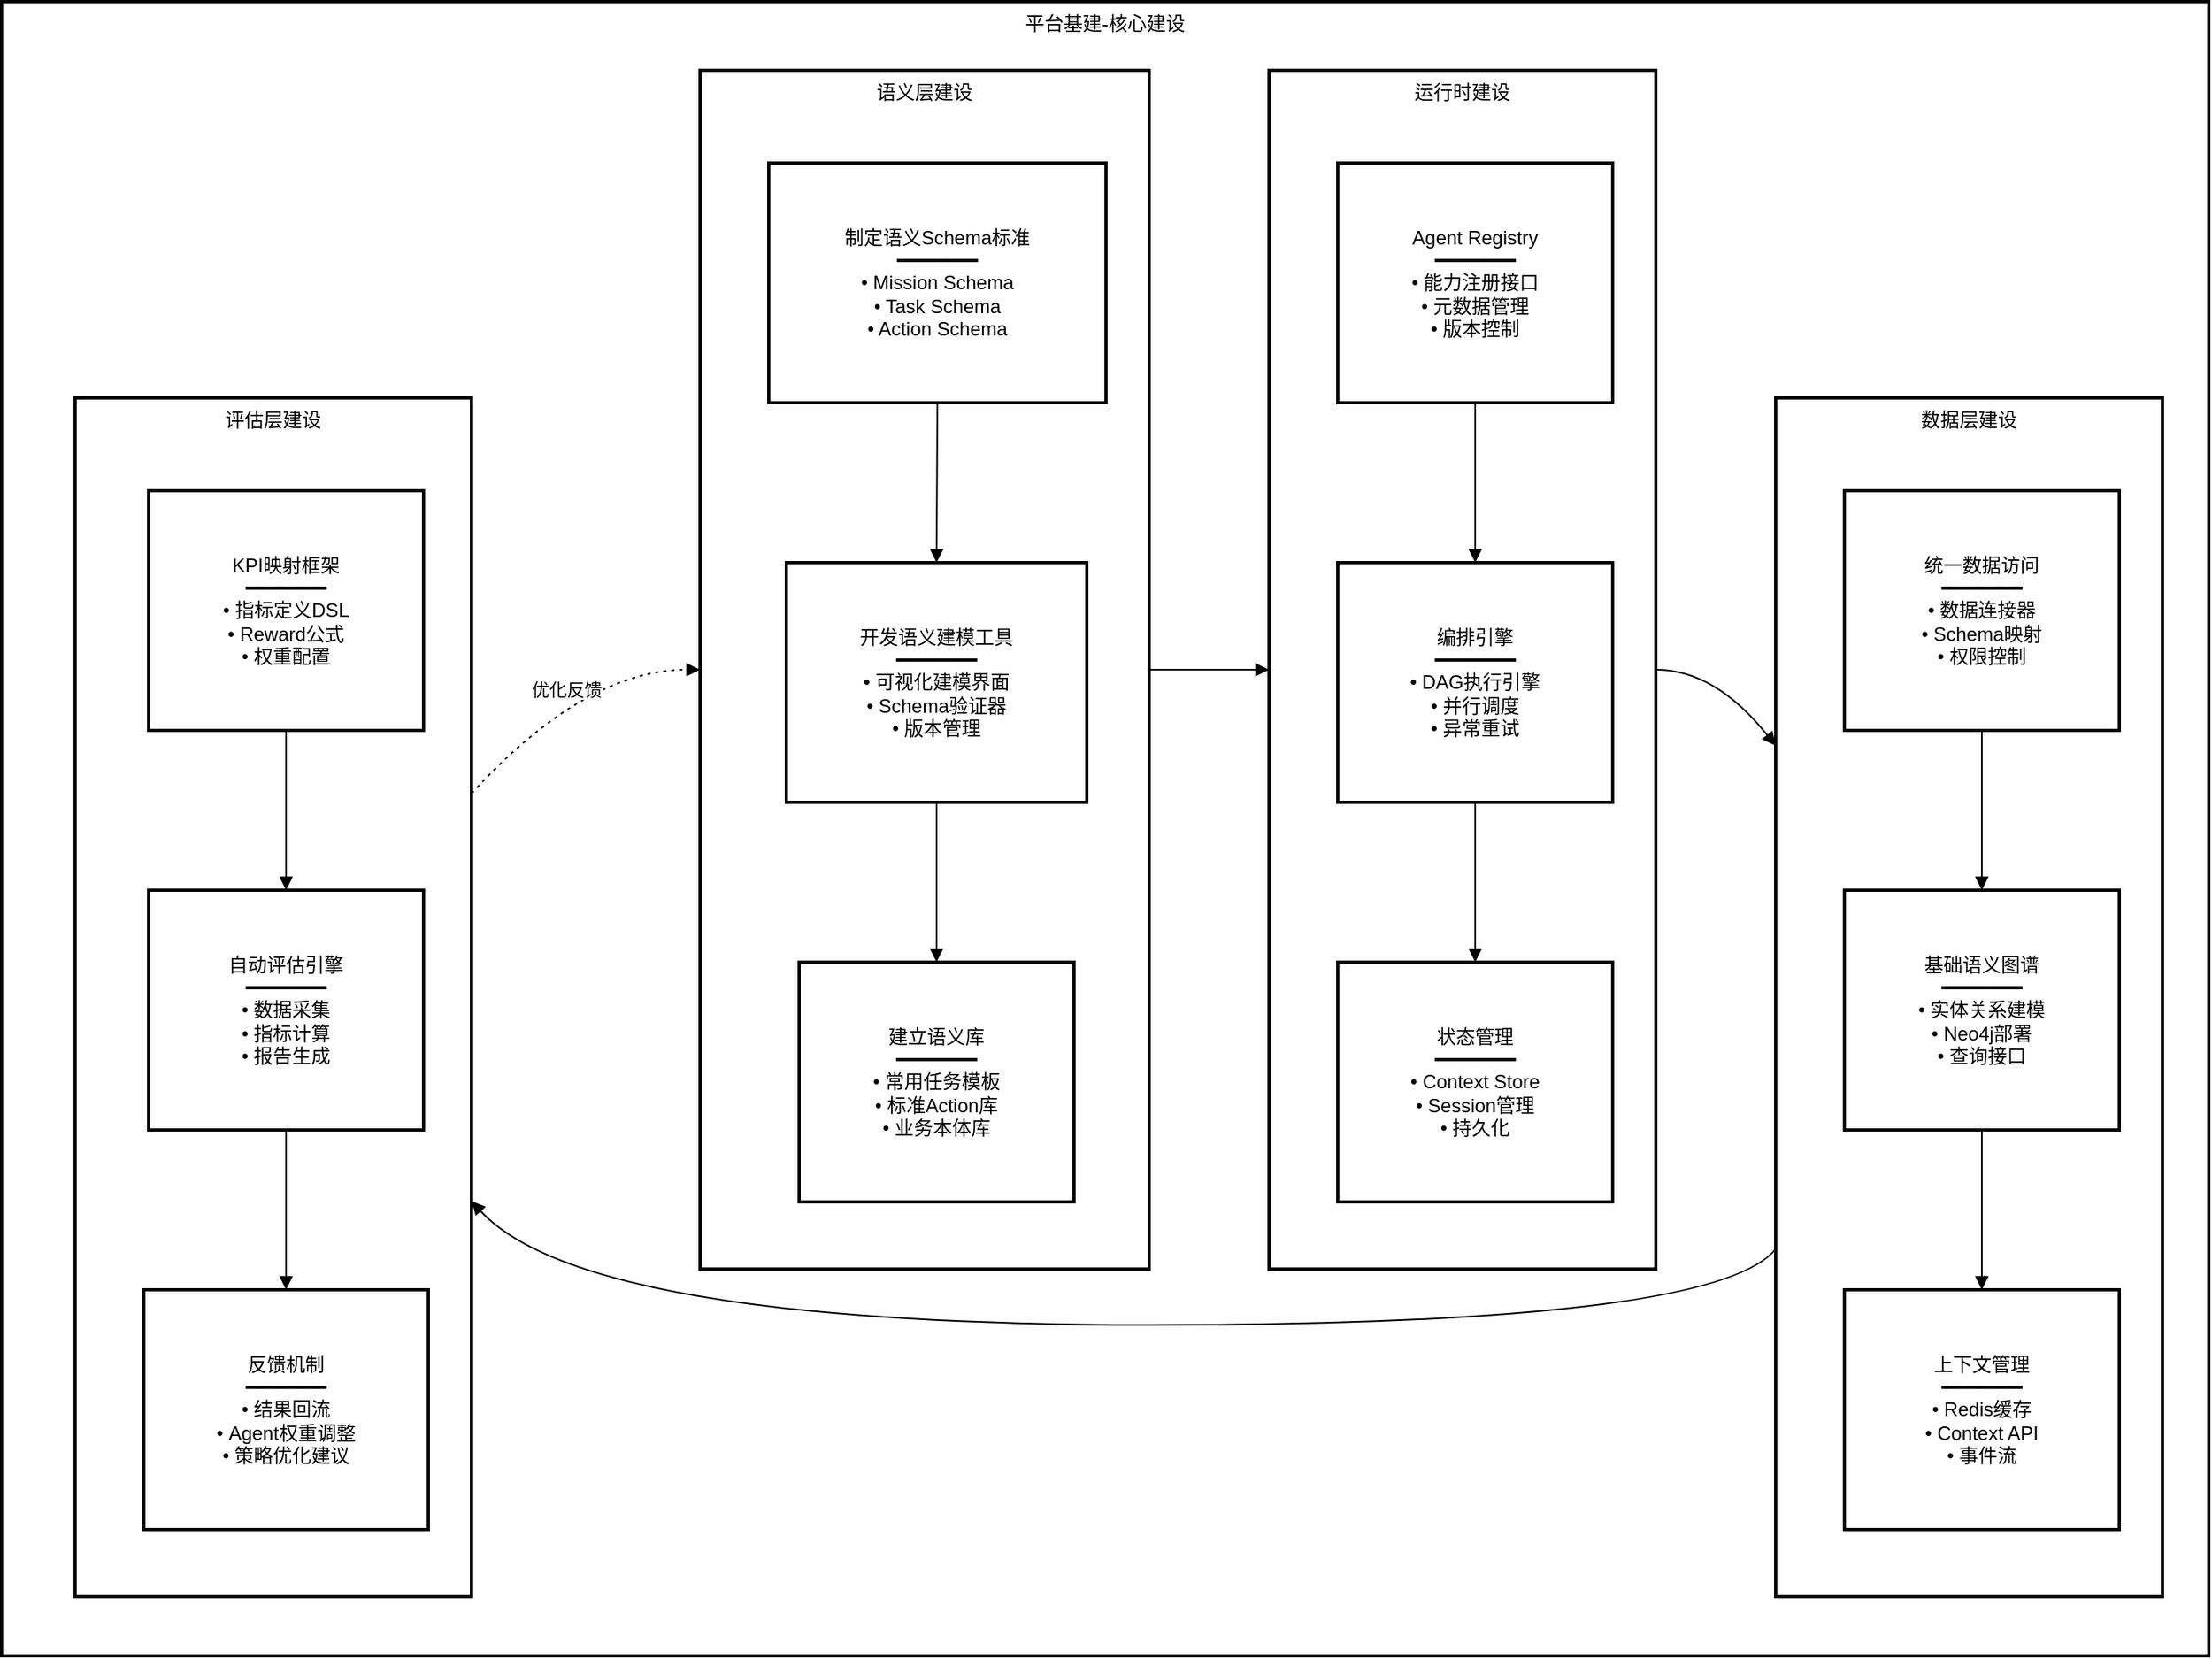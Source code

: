 <mxfile version="28.2.7">
  <diagram name="第 1 页" id="PpSewSz3YW-s9vvmFCiX">
    <mxGraphModel dx="1018" dy="571" grid="1" gridSize="10" guides="1" tooltips="1" connect="1" arrows="1" fold="1" page="1" pageScale="1" pageWidth="827" pageHeight="1169" math="0" shadow="0">
      <root>
        <mxCell id="0" />
        <mxCell id="1" parent="0" />
        <mxCell id="vHJ2SJOxsObo44z40VxN-1" value="平台基建-核心建设" style="whiteSpace=wrap;strokeWidth=2;verticalAlign=top;" vertex="1" parent="1">
          <mxGeometry x="20" y="20" width="1381" height="1035" as="geometry" />
        </mxCell>
        <mxCell id="vHJ2SJOxsObo44z40VxN-2" value="评估层建设" style="whiteSpace=wrap;strokeWidth=2;verticalAlign=top;" vertex="1" parent="vHJ2SJOxsObo44z40VxN-1">
          <mxGeometry x="46" y="248" width="248" height="750" as="geometry" />
        </mxCell>
        <mxCell id="vHJ2SJOxsObo44z40VxN-3" value="KPI映射框架&#xa;━━━━━━━&#xa;• 指标定义DSL&#xa;• Reward公式&#xa;• 权重配置" style="whiteSpace=wrap;strokeWidth=2;" vertex="1" parent="vHJ2SJOxsObo44z40VxN-2">
          <mxGeometry x="46" y="58" width="172" height="150" as="geometry" />
        </mxCell>
        <mxCell id="vHJ2SJOxsObo44z40VxN-4" value="自动评估引擎&#xa;━━━━━━━&#xa;• 数据采集&#xa;• 指标计算&#xa;• 报告生成" style="whiteSpace=wrap;strokeWidth=2;" vertex="1" parent="vHJ2SJOxsObo44z40VxN-2">
          <mxGeometry x="46" y="308" width="172" height="150" as="geometry" />
        </mxCell>
        <mxCell id="vHJ2SJOxsObo44z40VxN-5" value="反馈机制&#xa;━━━━━━━&#xa;• 结果回流&#xa;• Agent权重调整&#xa;• 策略优化建议" style="whiteSpace=wrap;strokeWidth=2;" vertex="1" parent="vHJ2SJOxsObo44z40VxN-2">
          <mxGeometry x="43" y="558" width="178" height="150" as="geometry" />
        </mxCell>
        <mxCell id="vHJ2SJOxsObo44z40VxN-6" value="" style="curved=1;startArrow=none;endArrow=block;exitX=0.5;exitY=1;entryX=0.5;entryY=0;rounded=0;" edge="1" parent="vHJ2SJOxsObo44z40VxN-2" source="vHJ2SJOxsObo44z40VxN-3" target="vHJ2SJOxsObo44z40VxN-4">
          <mxGeometry relative="1" as="geometry">
            <Array as="points" />
          </mxGeometry>
        </mxCell>
        <mxCell id="vHJ2SJOxsObo44z40VxN-7" value="" style="curved=1;startArrow=none;endArrow=block;exitX=0.5;exitY=1;entryX=0.5;entryY=0;rounded=0;" edge="1" parent="vHJ2SJOxsObo44z40VxN-2" source="vHJ2SJOxsObo44z40VxN-4" target="vHJ2SJOxsObo44z40VxN-5">
          <mxGeometry relative="1" as="geometry">
            <Array as="points" />
          </mxGeometry>
        </mxCell>
        <mxCell id="vHJ2SJOxsObo44z40VxN-8" value="语义层建设" style="whiteSpace=wrap;strokeWidth=2;verticalAlign=top;" vertex="1" parent="vHJ2SJOxsObo44z40VxN-1">
          <mxGeometry x="437" y="43" width="281" height="750" as="geometry" />
        </mxCell>
        <mxCell id="vHJ2SJOxsObo44z40VxN-9" value="制定语义Schema标准&#xa;━━━━━━━&#xa;• Mission Schema&#xa;• Task Schema&#xa;• Action Schema" style="whiteSpace=wrap;strokeWidth=2;" vertex="1" parent="vHJ2SJOxsObo44z40VxN-8">
          <mxGeometry x="43" y="58" width="211" height="150" as="geometry" />
        </mxCell>
        <mxCell id="vHJ2SJOxsObo44z40VxN-10" value="开发语义建模工具&#xa;━━━━━━━&#xa;• 可视化建模界面&#xa;• Schema验证器&#xa;• 版本管理" style="whiteSpace=wrap;strokeWidth=2;" vertex="1" parent="vHJ2SJOxsObo44z40VxN-8">
          <mxGeometry x="54" y="308" width="188" height="150" as="geometry" />
        </mxCell>
        <mxCell id="vHJ2SJOxsObo44z40VxN-11" value="建立语义库&#xa;━━━━━━━&#xa;• 常用任务模板&#xa;• 标准Action库&#xa;• 业务本体库" style="whiteSpace=wrap;strokeWidth=2;" vertex="1" parent="vHJ2SJOxsObo44z40VxN-8">
          <mxGeometry x="62" y="558" width="172" height="150" as="geometry" />
        </mxCell>
        <mxCell id="vHJ2SJOxsObo44z40VxN-12" value="" style="curved=1;startArrow=none;endArrow=block;exitX=0.5;exitY=1;entryX=0.5;entryY=0;rounded=0;" edge="1" parent="vHJ2SJOxsObo44z40VxN-8" source="vHJ2SJOxsObo44z40VxN-9" target="vHJ2SJOxsObo44z40VxN-10">
          <mxGeometry relative="1" as="geometry">
            <Array as="points" />
          </mxGeometry>
        </mxCell>
        <mxCell id="vHJ2SJOxsObo44z40VxN-13" value="" style="curved=1;startArrow=none;endArrow=block;exitX=0.5;exitY=1;entryX=0.5;entryY=0;rounded=0;" edge="1" parent="vHJ2SJOxsObo44z40VxN-8" source="vHJ2SJOxsObo44z40VxN-10" target="vHJ2SJOxsObo44z40VxN-11">
          <mxGeometry relative="1" as="geometry">
            <Array as="points" />
          </mxGeometry>
        </mxCell>
        <mxCell id="vHJ2SJOxsObo44z40VxN-14" value="运行时建设" style="whiteSpace=wrap;strokeWidth=2;verticalAlign=top;" vertex="1" parent="vHJ2SJOxsObo44z40VxN-1">
          <mxGeometry x="793" y="43" width="242" height="750" as="geometry" />
        </mxCell>
        <mxCell id="vHJ2SJOxsObo44z40VxN-15" value="Agent Registry&#xa;━━━━━━━&#xa;• 能力注册接口&#xa;• 元数据管理&#xa;• 版本控制" style="whiteSpace=wrap;strokeWidth=2;" vertex="1" parent="vHJ2SJOxsObo44z40VxN-14">
          <mxGeometry x="43" y="58" width="172" height="150" as="geometry" />
        </mxCell>
        <mxCell id="vHJ2SJOxsObo44z40VxN-16" value="编排引擎&#xa;━━━━━━━&#xa;• DAG执行引擎&#xa;• 并行调度&#xa;• 异常重试" style="whiteSpace=wrap;strokeWidth=2;" vertex="1" parent="vHJ2SJOxsObo44z40VxN-14">
          <mxGeometry x="43" y="308" width="172" height="150" as="geometry" />
        </mxCell>
        <mxCell id="vHJ2SJOxsObo44z40VxN-17" value="状态管理&#xa;━━━━━━━&#xa;• Context Store&#xa;• Session管理&#xa;• 持久化" style="whiteSpace=wrap;strokeWidth=2;" vertex="1" parent="vHJ2SJOxsObo44z40VxN-14">
          <mxGeometry x="43" y="558" width="172" height="150" as="geometry" />
        </mxCell>
        <mxCell id="vHJ2SJOxsObo44z40VxN-18" value="" style="curved=1;startArrow=none;endArrow=block;exitX=0.5;exitY=1;entryX=0.5;entryY=0;rounded=0;" edge="1" parent="vHJ2SJOxsObo44z40VxN-14" source="vHJ2SJOxsObo44z40VxN-15" target="vHJ2SJOxsObo44z40VxN-16">
          <mxGeometry relative="1" as="geometry">
            <Array as="points" />
          </mxGeometry>
        </mxCell>
        <mxCell id="vHJ2SJOxsObo44z40VxN-19" value="" style="curved=1;startArrow=none;endArrow=block;exitX=0.5;exitY=1;entryX=0.5;entryY=0;rounded=0;" edge="1" parent="vHJ2SJOxsObo44z40VxN-14" source="vHJ2SJOxsObo44z40VxN-16" target="vHJ2SJOxsObo44z40VxN-17">
          <mxGeometry relative="1" as="geometry">
            <Array as="points" />
          </mxGeometry>
        </mxCell>
        <mxCell id="vHJ2SJOxsObo44z40VxN-20" value="数据层建设" style="whiteSpace=wrap;strokeWidth=2;verticalAlign=top;" vertex="1" parent="vHJ2SJOxsObo44z40VxN-1">
          <mxGeometry x="1110" y="248" width="242" height="750" as="geometry" />
        </mxCell>
        <mxCell id="vHJ2SJOxsObo44z40VxN-21" value="统一数据访问&#xa;━━━━━━━&#xa;• 数据连接器&#xa;• Schema映射&#xa;• 权限控制" style="whiteSpace=wrap;strokeWidth=2;" vertex="1" parent="vHJ2SJOxsObo44z40VxN-20">
          <mxGeometry x="43" y="58" width="172" height="150" as="geometry" />
        </mxCell>
        <mxCell id="vHJ2SJOxsObo44z40VxN-22" value="基础语义图谱&#xa;━━━━━━━&#xa;• 实体关系建模&#xa;• Neo4j部署&#xa;• 查询接口" style="whiteSpace=wrap;strokeWidth=2;" vertex="1" parent="vHJ2SJOxsObo44z40VxN-20">
          <mxGeometry x="43" y="308" width="172" height="150" as="geometry" />
        </mxCell>
        <mxCell id="vHJ2SJOxsObo44z40VxN-23" value="上下文管理&#xa;━━━━━━━&#xa;• Redis缓存&#xa;• Context API&#xa;• 事件流" style="whiteSpace=wrap;strokeWidth=2;" vertex="1" parent="vHJ2SJOxsObo44z40VxN-20">
          <mxGeometry x="43" y="558" width="172" height="150" as="geometry" />
        </mxCell>
        <mxCell id="vHJ2SJOxsObo44z40VxN-24" value="" style="curved=1;startArrow=none;endArrow=block;exitX=0.5;exitY=1;entryX=0.5;entryY=0;rounded=0;" edge="1" parent="vHJ2SJOxsObo44z40VxN-20" source="vHJ2SJOxsObo44z40VxN-21" target="vHJ2SJOxsObo44z40VxN-22">
          <mxGeometry relative="1" as="geometry">
            <Array as="points" />
          </mxGeometry>
        </mxCell>
        <mxCell id="vHJ2SJOxsObo44z40VxN-25" value="" style="curved=1;startArrow=none;endArrow=block;exitX=0.5;exitY=1;entryX=0.5;entryY=0;rounded=0;" edge="1" parent="vHJ2SJOxsObo44z40VxN-20" source="vHJ2SJOxsObo44z40VxN-22" target="vHJ2SJOxsObo44z40VxN-23">
          <mxGeometry relative="1" as="geometry">
            <Array as="points" />
          </mxGeometry>
        </mxCell>
        <mxCell id="vHJ2SJOxsObo44z40VxN-26" value="" style="curved=1;startArrow=none;endArrow=block;exitX=1;exitY=0.5;entryX=0;entryY=0.5;rounded=0;" edge="1" parent="vHJ2SJOxsObo44z40VxN-1" source="vHJ2SJOxsObo44z40VxN-8" target="vHJ2SJOxsObo44z40VxN-14">
          <mxGeometry relative="1" as="geometry">
            <Array as="points" />
          </mxGeometry>
        </mxCell>
        <mxCell id="vHJ2SJOxsObo44z40VxN-27" value="" style="curved=1;startArrow=none;endArrow=block;exitX=1;exitY=0.5;entryX=0;entryY=0.29;rounded=0;" edge="1" parent="vHJ2SJOxsObo44z40VxN-1" source="vHJ2SJOxsObo44z40VxN-14" target="vHJ2SJOxsObo44z40VxN-20">
          <mxGeometry relative="1" as="geometry">
            <Array as="points">
              <mxPoint x="1072" y="418" />
            </Array>
          </mxGeometry>
        </mxCell>
        <mxCell id="vHJ2SJOxsObo44z40VxN-28" value="" style="curved=1;startArrow=none;endArrow=block;exitX=0;exitY=0.71;entryX=1;entryY=0.67;rounded=0;" edge="1" parent="vHJ2SJOxsObo44z40VxN-1" source="vHJ2SJOxsObo44z40VxN-20" target="vHJ2SJOxsObo44z40VxN-2">
          <mxGeometry relative="1" as="geometry">
            <Array as="points">
              <mxPoint x="1072" y="828" />
              <mxPoint x="365" y="828" />
            </Array>
          </mxGeometry>
        </mxCell>
        <mxCell id="vHJ2SJOxsObo44z40VxN-29" value="优化反馈" style="curved=1;dashed=1;dashPattern=2 3;startArrow=none;endArrow=block;exitX=1;exitY=0.33;entryX=0;entryY=0.5;rounded=0;" edge="1" parent="vHJ2SJOxsObo44z40VxN-1" source="vHJ2SJOxsObo44z40VxN-2" target="vHJ2SJOxsObo44z40VxN-8">
          <mxGeometry relative="1" as="geometry">
            <Array as="points">
              <mxPoint x="365" y="418" />
            </Array>
          </mxGeometry>
        </mxCell>
      </root>
    </mxGraphModel>
  </diagram>
</mxfile>
